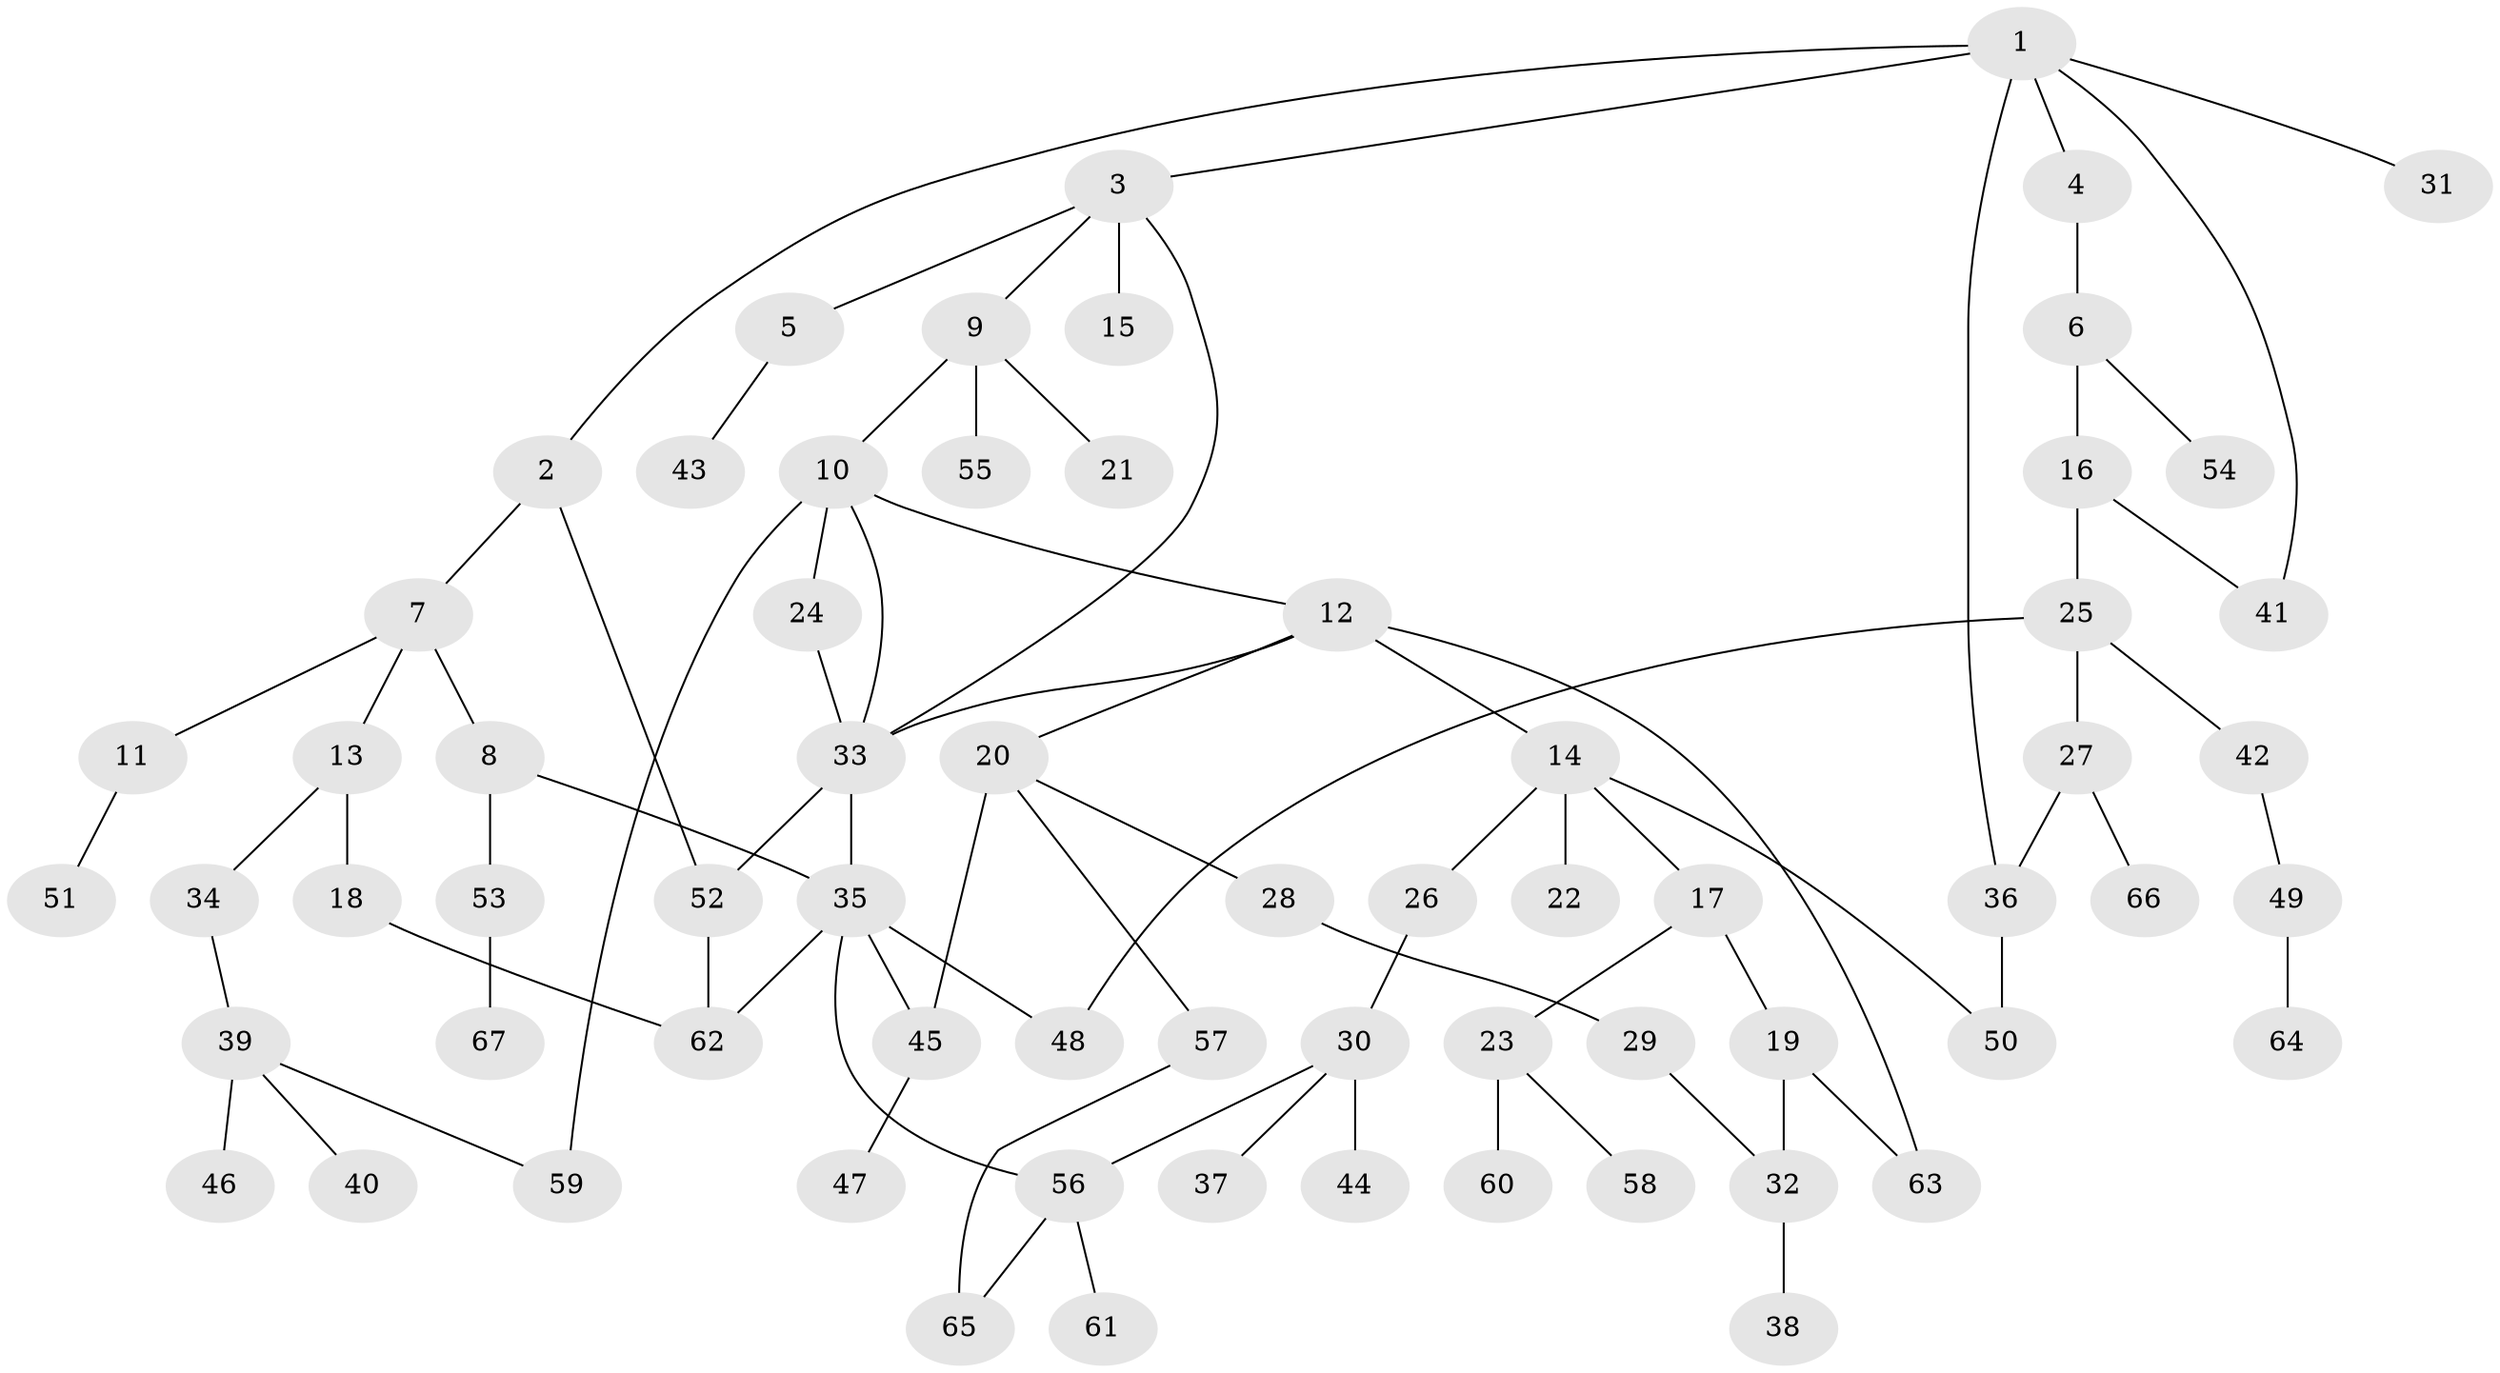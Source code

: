 // Generated by graph-tools (version 1.1) at 2025/42/03/09/25 04:42:52]
// undirected, 67 vertices, 83 edges
graph export_dot {
graph [start="1"]
  node [color=gray90,style=filled];
  1;
  2;
  3;
  4;
  5;
  6;
  7;
  8;
  9;
  10;
  11;
  12;
  13;
  14;
  15;
  16;
  17;
  18;
  19;
  20;
  21;
  22;
  23;
  24;
  25;
  26;
  27;
  28;
  29;
  30;
  31;
  32;
  33;
  34;
  35;
  36;
  37;
  38;
  39;
  40;
  41;
  42;
  43;
  44;
  45;
  46;
  47;
  48;
  49;
  50;
  51;
  52;
  53;
  54;
  55;
  56;
  57;
  58;
  59;
  60;
  61;
  62;
  63;
  64;
  65;
  66;
  67;
  1 -- 2;
  1 -- 3;
  1 -- 4;
  1 -- 31;
  1 -- 36;
  1 -- 41;
  2 -- 7;
  2 -- 52;
  3 -- 5;
  3 -- 9;
  3 -- 15;
  3 -- 33;
  4 -- 6;
  5 -- 43;
  6 -- 16;
  6 -- 54;
  7 -- 8;
  7 -- 11;
  7 -- 13;
  8 -- 53;
  8 -- 35;
  9 -- 10;
  9 -- 21;
  9 -- 55;
  10 -- 12;
  10 -- 24;
  10 -- 59;
  10 -- 33;
  11 -- 51;
  12 -- 14;
  12 -- 20;
  12 -- 33;
  12 -- 63;
  13 -- 18;
  13 -- 34;
  14 -- 17;
  14 -- 22;
  14 -- 26;
  14 -- 50;
  16 -- 25;
  16 -- 41;
  17 -- 19;
  17 -- 23;
  18 -- 62;
  19 -- 63;
  19 -- 32;
  20 -- 28;
  20 -- 45;
  20 -- 57;
  23 -- 58;
  23 -- 60;
  24 -- 33;
  25 -- 27;
  25 -- 42;
  25 -- 48;
  26 -- 30;
  27 -- 66;
  27 -- 36;
  28 -- 29;
  29 -- 32;
  30 -- 37;
  30 -- 44;
  30 -- 56;
  32 -- 38;
  33 -- 35;
  33 -- 52;
  34 -- 39;
  35 -- 48;
  35 -- 56;
  35 -- 45;
  35 -- 62;
  36 -- 50;
  39 -- 40;
  39 -- 46;
  39 -- 59;
  42 -- 49;
  45 -- 47;
  49 -- 64;
  52 -- 62;
  53 -- 67;
  56 -- 61;
  56 -- 65;
  57 -- 65;
}
